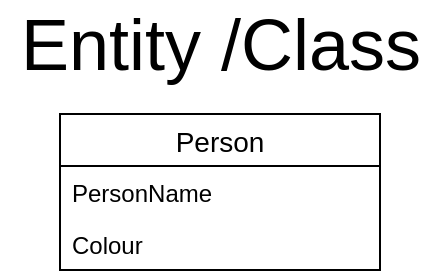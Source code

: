 <mxfile version="12.9.13" type="device"><diagram id="C5RBs43oDa-KdzZeNtuy" name="Page-1"><mxGraphModel dx="768" dy="482" grid="1" gridSize="10" guides="1" tooltips="1" connect="1" arrows="1" fold="1" page="1" pageScale="1" pageWidth="827" pageHeight="1169" math="0" shadow="0"><root><mxCell id="WIyWlLk6GJQsqaUBKTNV-0"/><mxCell id="WIyWlLk6GJQsqaUBKTNV-1" parent="WIyWlLk6GJQsqaUBKTNV-0"/><mxCell id="ymzEuksKw6T8LOtzLZIJ-18" value="Person" style="swimlane;fontStyle=0;childLayout=stackLayout;horizontal=1;startSize=26;horizontalStack=0;resizeParent=1;resizeParentMax=0;resizeLast=0;collapsible=1;marginBottom=0;align=center;fontSize=14;" vertex="1" parent="WIyWlLk6GJQsqaUBKTNV-1"><mxGeometry x="110" y="130" width="160" height="78" as="geometry"/></mxCell><mxCell id="ymzEuksKw6T8LOtzLZIJ-19" value="PersonName" style="text;strokeColor=none;fillColor=none;spacingLeft=4;spacingRight=4;overflow=hidden;rotatable=0;points=[[0,0.5],[1,0.5]];portConstraint=eastwest;fontSize=12;" vertex="1" parent="ymzEuksKw6T8LOtzLZIJ-18"><mxGeometry y="26" width="160" height="26" as="geometry"/></mxCell><mxCell id="ymzEuksKw6T8LOtzLZIJ-20" value="Colour" style="text;strokeColor=none;fillColor=none;spacingLeft=4;spacingRight=4;overflow=hidden;rotatable=0;points=[[0,0.5],[1,0.5]];portConstraint=eastwest;fontSize=12;" vertex="1" parent="ymzEuksKw6T8LOtzLZIJ-18"><mxGeometry y="52" width="160" height="26" as="geometry"/></mxCell><mxCell id="ymzEuksKw6T8LOtzLZIJ-22" value="&lt;font style=&quot;font-size: 36px&quot;&gt;Entity /Class&lt;/font&gt;" style="text;html=1;align=center;verticalAlign=middle;resizable=0;points=[];autosize=1;" vertex="1" parent="WIyWlLk6GJQsqaUBKTNV-1"><mxGeometry x="80" y="80" width="220" height="30" as="geometry"/></mxCell></root></mxGraphModel></diagram></mxfile>